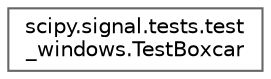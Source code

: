 digraph "Graphical Class Hierarchy"
{
 // LATEX_PDF_SIZE
  bgcolor="transparent";
  edge [fontname=Helvetica,fontsize=10,labelfontname=Helvetica,labelfontsize=10];
  node [fontname=Helvetica,fontsize=10,shape=box,height=0.2,width=0.4];
  rankdir="LR";
  Node0 [id="Node000000",label="scipy.signal.tests.test\l_windows.TestBoxcar",height=0.2,width=0.4,color="grey40", fillcolor="white", style="filled",URL="$d2/d7a/classscipy_1_1signal_1_1tests_1_1test__windows_1_1TestBoxcar.html",tooltip=" "];
}
